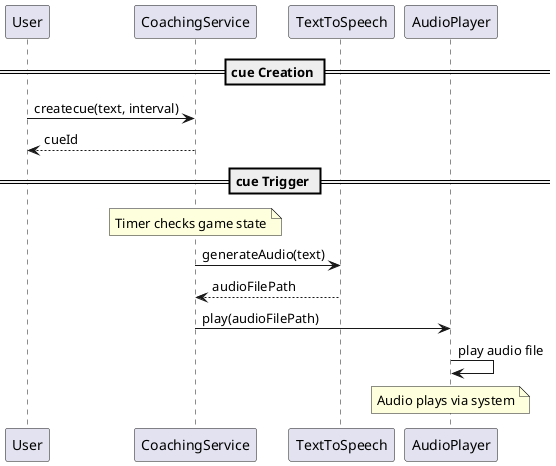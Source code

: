 @startuml cueTextToSpeechFlow

participant "User" as user
participant "CoachingService" as coaching
participant "TextToSpeech" as tts
participant "AudioPlayer" as audioPlayer

== cue Creation ==
user -> coaching: createcue(text, interval)
coaching --> user: cueId

== cue Trigger ==
note over coaching: Timer checks game state
coaching -> tts: generateAudio(text)
tts --> coaching: audioFilePath

coaching -> audioPlayer: play(audioFilePath)
audioPlayer -> audioPlayer: play audio file
note over audioPlayer: Audio plays via system

@enduml

